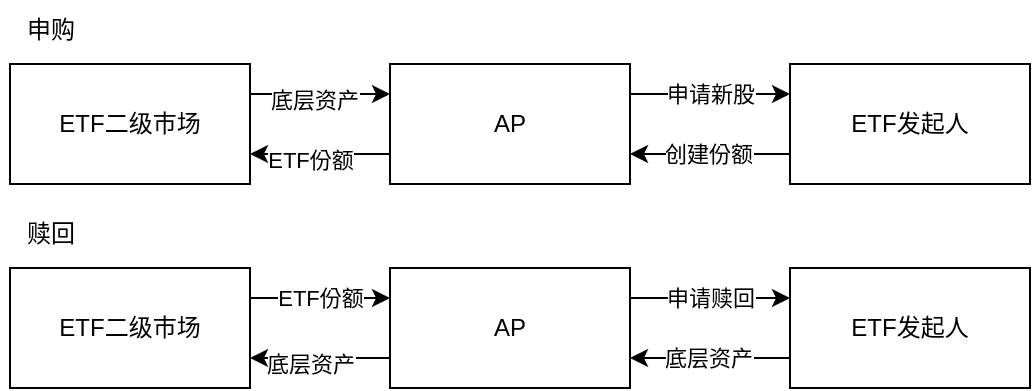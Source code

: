 <mxfile version="21.3.2" type="github">
  <diagram name="第 1 页" id="kTJ2kCoIOSNQ1rdc_BO1">
    <mxGraphModel dx="904" dy="679" grid="1" gridSize="10" guides="1" tooltips="1" connect="1" arrows="1" fold="1" page="1" pageScale="1" pageWidth="827" pageHeight="1169" math="0" shadow="0">
      <root>
        <mxCell id="0" />
        <mxCell id="1" parent="0" />
        <mxCell id="6gHPquPBGhGLRTXPWujd-3" style="edgeStyle=orthogonalEdgeStyle;rounded=0;orthogonalLoop=1;jettySize=auto;html=1;exitX=1;exitY=0.25;exitDx=0;exitDy=0;entryX=0;entryY=0.25;entryDx=0;entryDy=0;" edge="1" parent="1" source="6gHPquPBGhGLRTXPWujd-1" target="6gHPquPBGhGLRTXPWujd-2">
          <mxGeometry relative="1" as="geometry" />
        </mxCell>
        <mxCell id="6gHPquPBGhGLRTXPWujd-9" value="底层资产" style="edgeLabel;html=1;align=center;verticalAlign=middle;resizable=0;points=[];" vertex="1" connectable="0" parent="6gHPquPBGhGLRTXPWujd-3">
          <mxGeometry x="-0.086" y="-3" relative="1" as="geometry">
            <mxPoint as="offset" />
          </mxGeometry>
        </mxCell>
        <mxCell id="6gHPquPBGhGLRTXPWujd-1" value="ETF二级市场" style="rounded=0;whiteSpace=wrap;html=1;" vertex="1" parent="1">
          <mxGeometry x="80" y="250" width="120" height="60" as="geometry" />
        </mxCell>
        <mxCell id="6gHPquPBGhGLRTXPWujd-4" style="edgeStyle=orthogonalEdgeStyle;rounded=0;orthogonalLoop=1;jettySize=auto;html=1;exitX=0;exitY=0.75;exitDx=0;exitDy=0;entryX=1;entryY=0.75;entryDx=0;entryDy=0;" edge="1" parent="1" source="6gHPquPBGhGLRTXPWujd-2" target="6gHPquPBGhGLRTXPWujd-1">
          <mxGeometry relative="1" as="geometry" />
        </mxCell>
        <mxCell id="6gHPquPBGhGLRTXPWujd-10" value="ETF份额" style="edgeLabel;html=1;align=center;verticalAlign=middle;resizable=0;points=[];" vertex="1" connectable="0" parent="6gHPquPBGhGLRTXPWujd-4">
          <mxGeometry x="0.143" y="3" relative="1" as="geometry">
            <mxPoint as="offset" />
          </mxGeometry>
        </mxCell>
        <mxCell id="6gHPquPBGhGLRTXPWujd-6" value="申请新股" style="edgeStyle=orthogonalEdgeStyle;rounded=0;orthogonalLoop=1;jettySize=auto;html=1;exitX=1;exitY=0.25;exitDx=0;exitDy=0;entryX=0;entryY=0.25;entryDx=0;entryDy=0;" edge="1" parent="1" source="6gHPquPBGhGLRTXPWujd-2" target="6gHPquPBGhGLRTXPWujd-5">
          <mxGeometry relative="1" as="geometry" />
        </mxCell>
        <mxCell id="6gHPquPBGhGLRTXPWujd-2" value="AP" style="rounded=0;whiteSpace=wrap;html=1;" vertex="1" parent="1">
          <mxGeometry x="270" y="250" width="120" height="60" as="geometry" />
        </mxCell>
        <mxCell id="6gHPquPBGhGLRTXPWujd-7" style="edgeStyle=orthogonalEdgeStyle;rounded=0;orthogonalLoop=1;jettySize=auto;html=1;exitX=0;exitY=0.75;exitDx=0;exitDy=0;entryX=1;entryY=0.75;entryDx=0;entryDy=0;" edge="1" parent="1" source="6gHPquPBGhGLRTXPWujd-5" target="6gHPquPBGhGLRTXPWujd-2">
          <mxGeometry relative="1" as="geometry" />
        </mxCell>
        <mxCell id="6gHPquPBGhGLRTXPWujd-11" value="创建份额" style="edgeLabel;html=1;align=center;verticalAlign=middle;resizable=0;points=[];" vertex="1" connectable="0" parent="6gHPquPBGhGLRTXPWujd-7">
          <mxGeometry x="0.025" relative="1" as="geometry">
            <mxPoint as="offset" />
          </mxGeometry>
        </mxCell>
        <mxCell id="6gHPquPBGhGLRTXPWujd-5" value="ETF发起人" style="rounded=0;whiteSpace=wrap;html=1;" vertex="1" parent="1">
          <mxGeometry x="470" y="250" width="120" height="60" as="geometry" />
        </mxCell>
        <mxCell id="6gHPquPBGhGLRTXPWujd-8" value="申购" style="text;html=1;align=center;verticalAlign=middle;resizable=0;points=[];autosize=1;strokeColor=none;fillColor=none;" vertex="1" parent="1">
          <mxGeometry x="75" y="218" width="50" height="30" as="geometry" />
        </mxCell>
        <mxCell id="6gHPquPBGhGLRTXPWujd-12" style="edgeStyle=orthogonalEdgeStyle;rounded=0;orthogonalLoop=1;jettySize=auto;html=1;exitX=1;exitY=0.25;exitDx=0;exitDy=0;entryX=0;entryY=0.25;entryDx=0;entryDy=0;" edge="1" parent="1" source="6gHPquPBGhGLRTXPWujd-14" target="6gHPquPBGhGLRTXPWujd-18">
          <mxGeometry relative="1" as="geometry" />
        </mxCell>
        <mxCell id="6gHPquPBGhGLRTXPWujd-23" value="ETF份额" style="edgeLabel;html=1;align=center;verticalAlign=middle;resizable=0;points=[];" vertex="1" connectable="0" parent="6gHPquPBGhGLRTXPWujd-12">
          <mxGeometry relative="1" as="geometry">
            <mxPoint as="offset" />
          </mxGeometry>
        </mxCell>
        <mxCell id="6gHPquPBGhGLRTXPWujd-14" value="ETF二级市场" style="rounded=0;whiteSpace=wrap;html=1;" vertex="1" parent="1">
          <mxGeometry x="80" y="352" width="120" height="60" as="geometry" />
        </mxCell>
        <mxCell id="6gHPquPBGhGLRTXPWujd-15" style="edgeStyle=orthogonalEdgeStyle;rounded=0;orthogonalLoop=1;jettySize=auto;html=1;exitX=0;exitY=0.75;exitDx=0;exitDy=0;entryX=1;entryY=0.75;entryDx=0;entryDy=0;" edge="1" parent="1" source="6gHPquPBGhGLRTXPWujd-18" target="6gHPquPBGhGLRTXPWujd-14">
          <mxGeometry relative="1" as="geometry" />
        </mxCell>
        <mxCell id="6gHPquPBGhGLRTXPWujd-16" value="底层资产" style="edgeLabel;html=1;align=center;verticalAlign=middle;resizable=0;points=[];" vertex="1" connectable="0" parent="6gHPquPBGhGLRTXPWujd-15">
          <mxGeometry x="0.143" y="3" relative="1" as="geometry">
            <mxPoint as="offset" />
          </mxGeometry>
        </mxCell>
        <mxCell id="6gHPquPBGhGLRTXPWujd-17" value="申请赎回" style="edgeStyle=orthogonalEdgeStyle;rounded=0;orthogonalLoop=1;jettySize=auto;html=1;exitX=1;exitY=0.25;exitDx=0;exitDy=0;entryX=0;entryY=0.25;entryDx=0;entryDy=0;" edge="1" parent="1" source="6gHPquPBGhGLRTXPWujd-18" target="6gHPquPBGhGLRTXPWujd-21">
          <mxGeometry relative="1" as="geometry" />
        </mxCell>
        <mxCell id="6gHPquPBGhGLRTXPWujd-18" value="AP" style="rounded=0;whiteSpace=wrap;html=1;" vertex="1" parent="1">
          <mxGeometry x="270" y="352" width="120" height="60" as="geometry" />
        </mxCell>
        <mxCell id="6gHPquPBGhGLRTXPWujd-19" style="edgeStyle=orthogonalEdgeStyle;rounded=0;orthogonalLoop=1;jettySize=auto;html=1;exitX=0;exitY=0.75;exitDx=0;exitDy=0;entryX=1;entryY=0.75;entryDx=0;entryDy=0;" edge="1" parent="1" source="6gHPquPBGhGLRTXPWujd-21" target="6gHPquPBGhGLRTXPWujd-18">
          <mxGeometry relative="1" as="geometry" />
        </mxCell>
        <mxCell id="6gHPquPBGhGLRTXPWujd-20" value="底层资产" style="edgeLabel;html=1;align=center;verticalAlign=middle;resizable=0;points=[];" vertex="1" connectable="0" parent="6gHPquPBGhGLRTXPWujd-19">
          <mxGeometry x="0.025" relative="1" as="geometry">
            <mxPoint as="offset" />
          </mxGeometry>
        </mxCell>
        <mxCell id="6gHPquPBGhGLRTXPWujd-21" value="ETF发起人" style="rounded=0;whiteSpace=wrap;html=1;" vertex="1" parent="1">
          <mxGeometry x="470" y="352" width="120" height="60" as="geometry" />
        </mxCell>
        <mxCell id="6gHPquPBGhGLRTXPWujd-22" value="赎回" style="text;html=1;align=center;verticalAlign=middle;resizable=0;points=[];autosize=1;strokeColor=none;fillColor=none;" vertex="1" parent="1">
          <mxGeometry x="75" y="320" width="50" height="30" as="geometry" />
        </mxCell>
      </root>
    </mxGraphModel>
  </diagram>
</mxfile>
